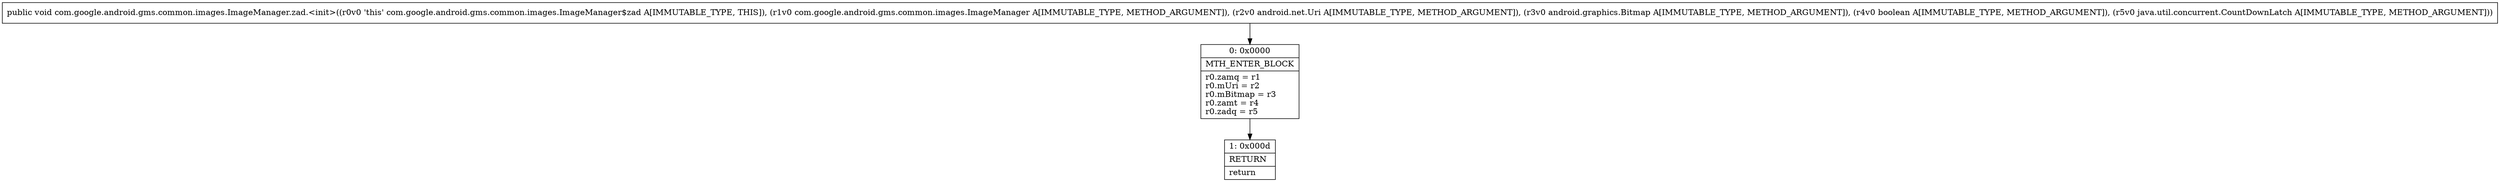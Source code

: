 digraph "CFG forcom.google.android.gms.common.images.ImageManager.zad.\<init\>(Lcom\/google\/android\/gms\/common\/images\/ImageManager;Landroid\/net\/Uri;Landroid\/graphics\/Bitmap;ZLjava\/util\/concurrent\/CountDownLatch;)V" {
Node_0 [shape=record,label="{0\:\ 0x0000|MTH_ENTER_BLOCK\l|r0.zamq = r1\lr0.mUri = r2\lr0.mBitmap = r3\lr0.zamt = r4\lr0.zadq = r5\l}"];
Node_1 [shape=record,label="{1\:\ 0x000d|RETURN\l|return\l}"];
MethodNode[shape=record,label="{public void com.google.android.gms.common.images.ImageManager.zad.\<init\>((r0v0 'this' com.google.android.gms.common.images.ImageManager$zad A[IMMUTABLE_TYPE, THIS]), (r1v0 com.google.android.gms.common.images.ImageManager A[IMMUTABLE_TYPE, METHOD_ARGUMENT]), (r2v0 android.net.Uri A[IMMUTABLE_TYPE, METHOD_ARGUMENT]), (r3v0 android.graphics.Bitmap A[IMMUTABLE_TYPE, METHOD_ARGUMENT]), (r4v0 boolean A[IMMUTABLE_TYPE, METHOD_ARGUMENT]), (r5v0 java.util.concurrent.CountDownLatch A[IMMUTABLE_TYPE, METHOD_ARGUMENT])) }"];
MethodNode -> Node_0;
Node_0 -> Node_1;
}

